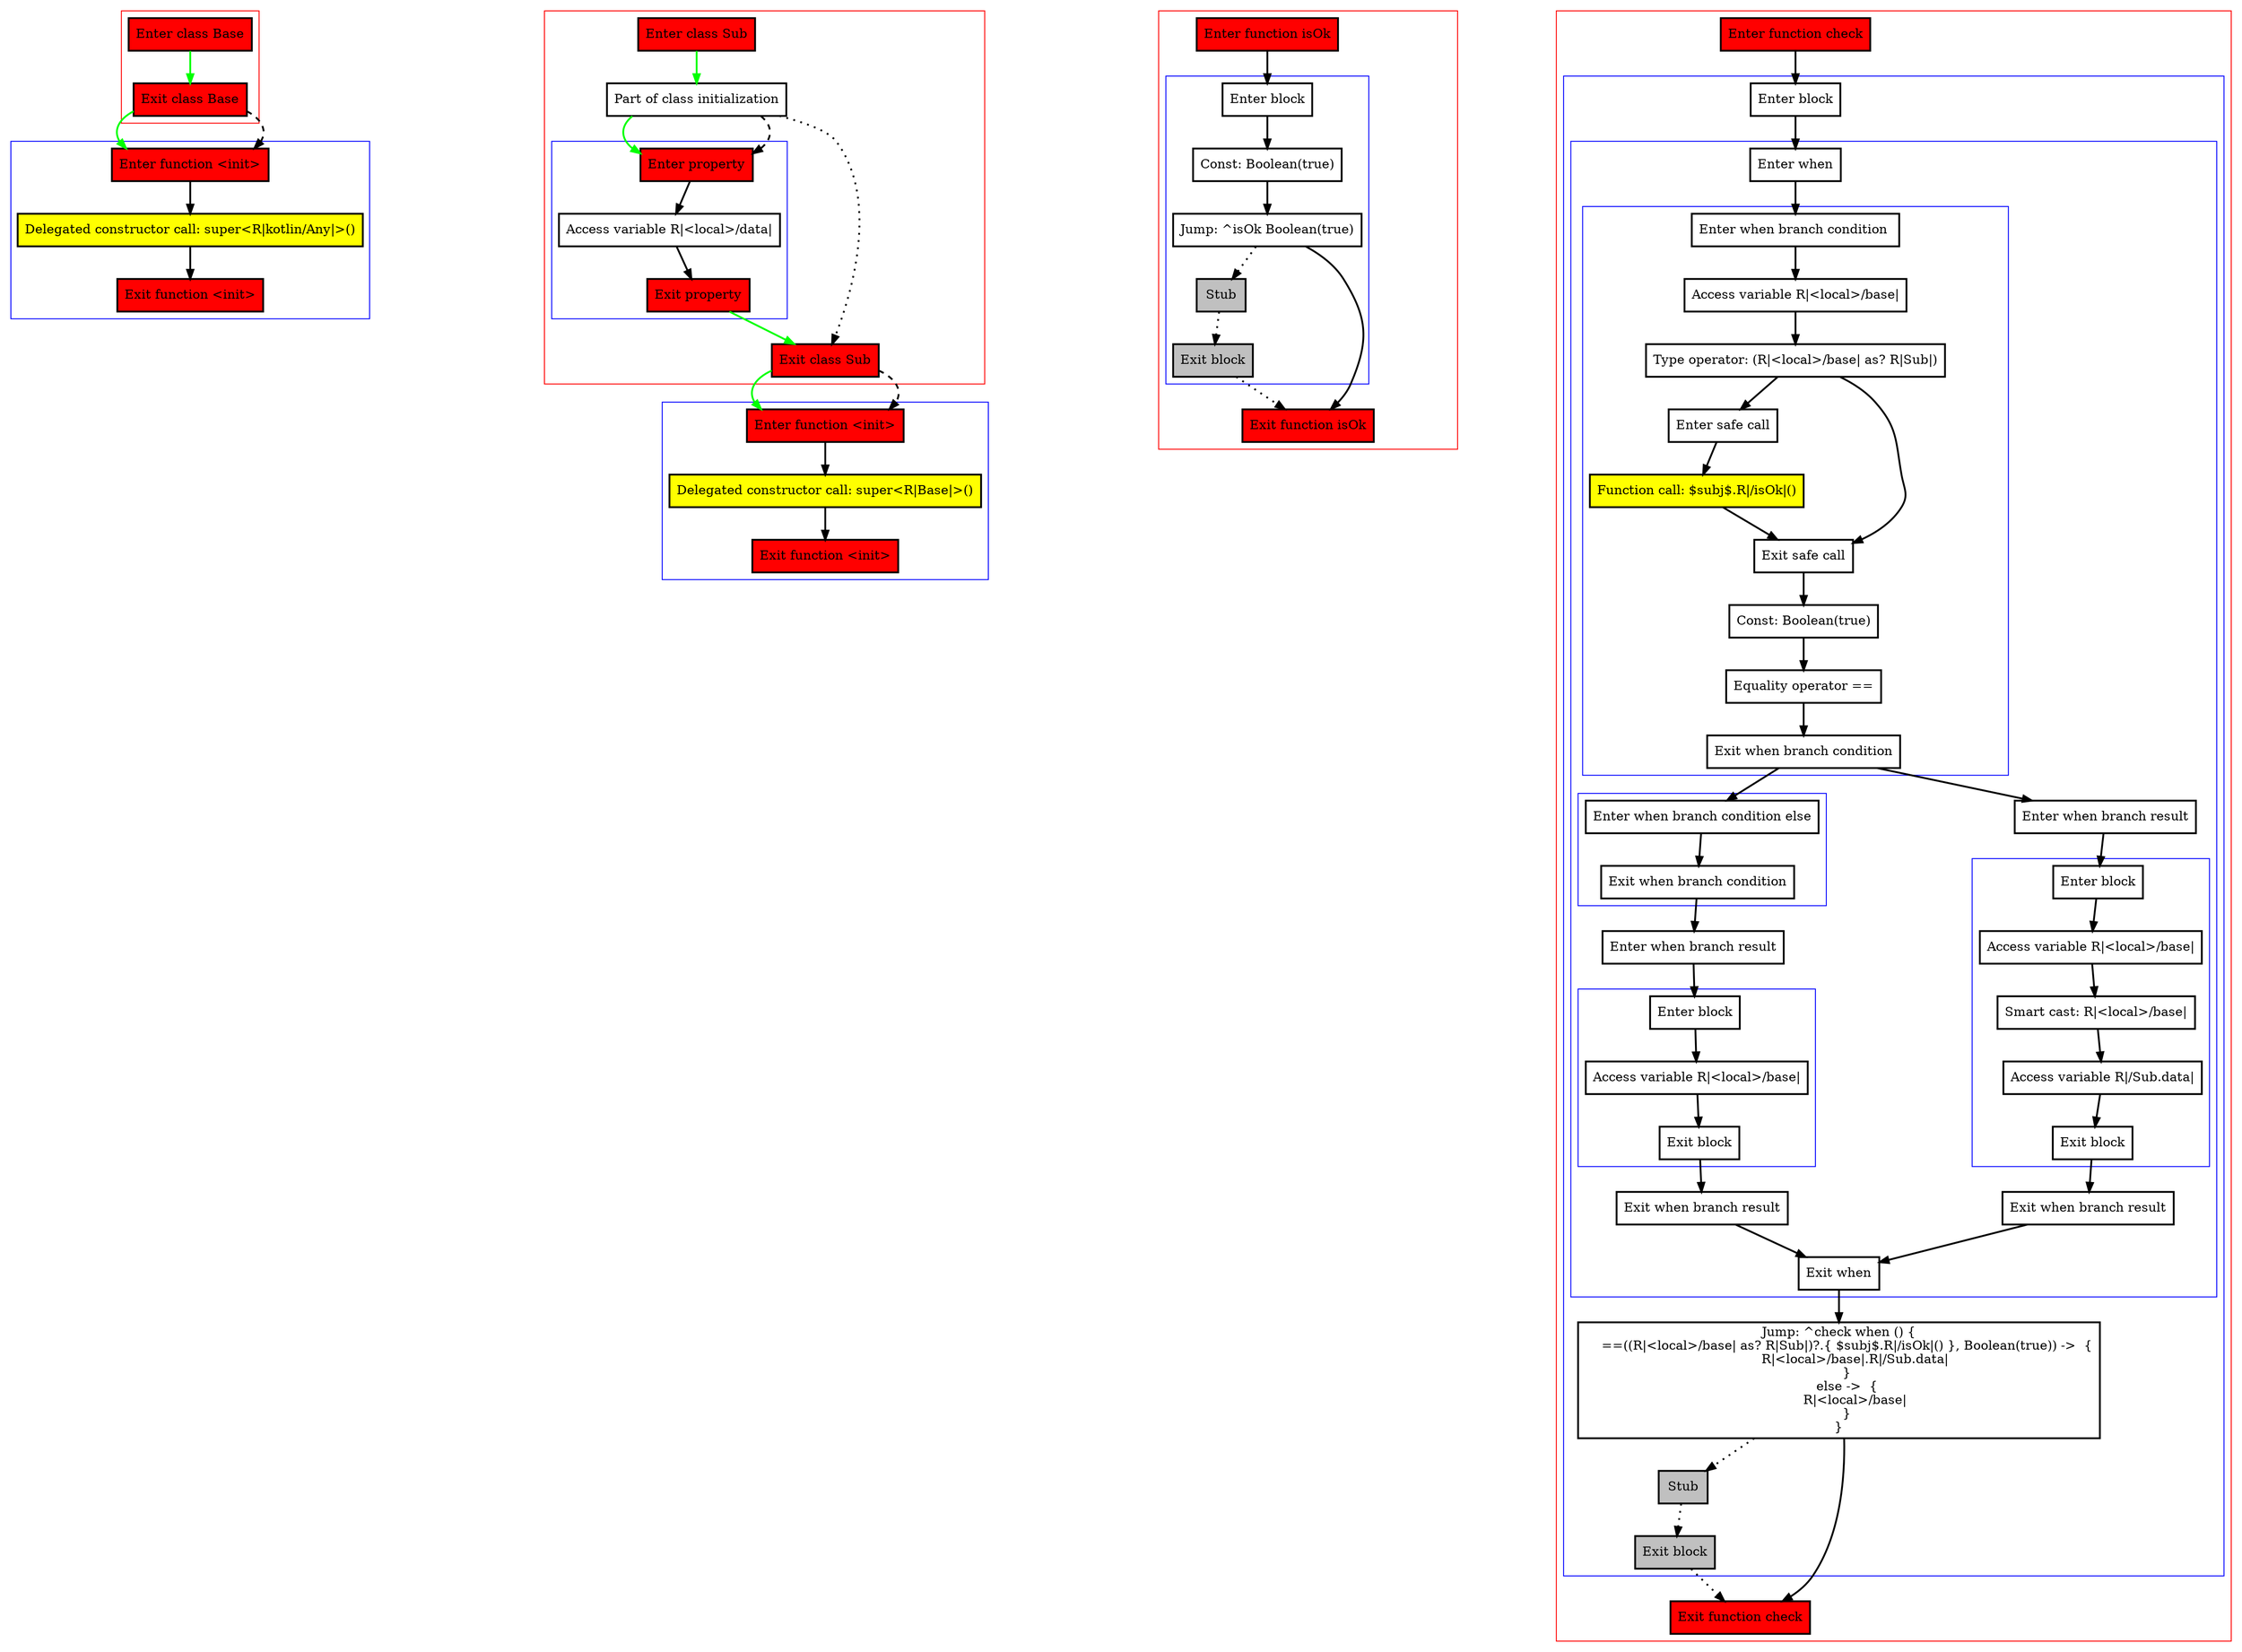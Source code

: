 digraph functionCallBound_kt {
    graph [nodesep=3]
    node [shape=box penwidth=2]
    edge [penwidth=2]

    subgraph cluster_0 {
        color=red
        0 [label="Enter class Base" style="filled" fillcolor=red];
        1 [label="Exit class Base" style="filled" fillcolor=red];
    }
    subgraph cluster_1 {
        color=blue
        2 [label="Enter function <init>" style="filled" fillcolor=red];
        3 [label="Delegated constructor call: super<R|kotlin/Any|>()" style="filled" fillcolor=yellow];
        4 [label="Exit function <init>" style="filled" fillcolor=red];
    }
    0 -> {1} [color=green];
    1 -> {2} [color=green];
    1 -> {2} [style=dashed];
    2 -> {3};
    3 -> {4};

    subgraph cluster_2 {
        color=red
        5 [label="Enter class Sub" style="filled" fillcolor=red];
        6 [label="Part of class initialization"];
        subgraph cluster_3 {
            color=blue
            7 [label="Enter property" style="filled" fillcolor=red];
            8 [label="Access variable R|<local>/data|"];
            9 [label="Exit property" style="filled" fillcolor=red];
        }
        10 [label="Exit class Sub" style="filled" fillcolor=red];
    }
    subgraph cluster_4 {
        color=blue
        11 [label="Enter function <init>" style="filled" fillcolor=red];
        12 [label="Delegated constructor call: super<R|Base|>()" style="filled" fillcolor=yellow];
        13 [label="Exit function <init>" style="filled" fillcolor=red];
    }
    5 -> {6} [color=green];
    6 -> {7} [color=green];
    6 -> {10} [style=dotted];
    6 -> {7} [style=dashed];
    7 -> {8};
    8 -> {9};
    9 -> {10} [color=green];
    10 -> {11} [color=green];
    10 -> {11} [style=dashed];
    11 -> {12};
    12 -> {13};

    subgraph cluster_5 {
        color=red
        14 [label="Enter function isOk" style="filled" fillcolor=red];
        subgraph cluster_6 {
            color=blue
            15 [label="Enter block"];
            16 [label="Const: Boolean(true)"];
            17 [label="Jump: ^isOk Boolean(true)"];
            18 [label="Stub" style="filled" fillcolor=gray];
            19 [label="Exit block" style="filled" fillcolor=gray];
        }
        20 [label="Exit function isOk" style="filled" fillcolor=red];
    }
    14 -> {15};
    15 -> {16};
    16 -> {17};
    17 -> {20};
    17 -> {18} [style=dotted];
    18 -> {19} [style=dotted];
    19 -> {20} [style=dotted];

    subgraph cluster_7 {
        color=red
        21 [label="Enter function check" style="filled" fillcolor=red];
        subgraph cluster_8 {
            color=blue
            22 [label="Enter block"];
            subgraph cluster_9 {
                color=blue
                23 [label="Enter when"];
                subgraph cluster_10 {
                    color=blue
                    24 [label="Enter when branch condition "];
                    25 [label="Access variable R|<local>/base|"];
                    26 [label="Type operator: (R|<local>/base| as? R|Sub|)"];
                    27 [label="Enter safe call"];
                    28 [label="Function call: $subj$.R|/isOk|()" style="filled" fillcolor=yellow];
                    29 [label="Exit safe call"];
                    30 [label="Const: Boolean(true)"];
                    31 [label="Equality operator =="];
                    32 [label="Exit when branch condition"];
                }
                subgraph cluster_11 {
                    color=blue
                    33 [label="Enter when branch condition else"];
                    34 [label="Exit when branch condition"];
                }
                35 [label="Enter when branch result"];
                subgraph cluster_12 {
                    color=blue
                    36 [label="Enter block"];
                    37 [label="Access variable R|<local>/base|"];
                    38 [label="Exit block"];
                }
                39 [label="Exit when branch result"];
                40 [label="Enter when branch result"];
                subgraph cluster_13 {
                    color=blue
                    41 [label="Enter block"];
                    42 [label="Access variable R|<local>/base|"];
                    43 [label="Smart cast: R|<local>/base|"];
                    44 [label="Access variable R|/Sub.data|"];
                    45 [label="Exit block"];
                }
                46 [label="Exit when branch result"];
                47 [label="Exit when"];
            }
            48 [label="Jump: ^check when () {
    ==((R|<local>/base| as? R|Sub|)?.{ $subj$.R|/isOk|() }, Boolean(true)) ->  {
        R|<local>/base|.R|/Sub.data|
    }
    else ->  {
        R|<local>/base|
    }
}
"];
            49 [label="Stub" style="filled" fillcolor=gray];
            50 [label="Exit block" style="filled" fillcolor=gray];
        }
        51 [label="Exit function check" style="filled" fillcolor=red];
    }
    21 -> {22};
    22 -> {23};
    23 -> {24};
    24 -> {25};
    25 -> {26};
    26 -> {27 29};
    27 -> {28};
    28 -> {29};
    29 -> {30};
    30 -> {31};
    31 -> {32};
    32 -> {33 40};
    33 -> {34};
    34 -> {35};
    35 -> {36};
    36 -> {37};
    37 -> {38};
    38 -> {39};
    39 -> {47};
    40 -> {41};
    41 -> {42};
    42 -> {43};
    43 -> {44};
    44 -> {45};
    45 -> {46};
    46 -> {47};
    47 -> {48};
    48 -> {51};
    48 -> {49} [style=dotted];
    49 -> {50} [style=dotted];
    50 -> {51} [style=dotted];

}
